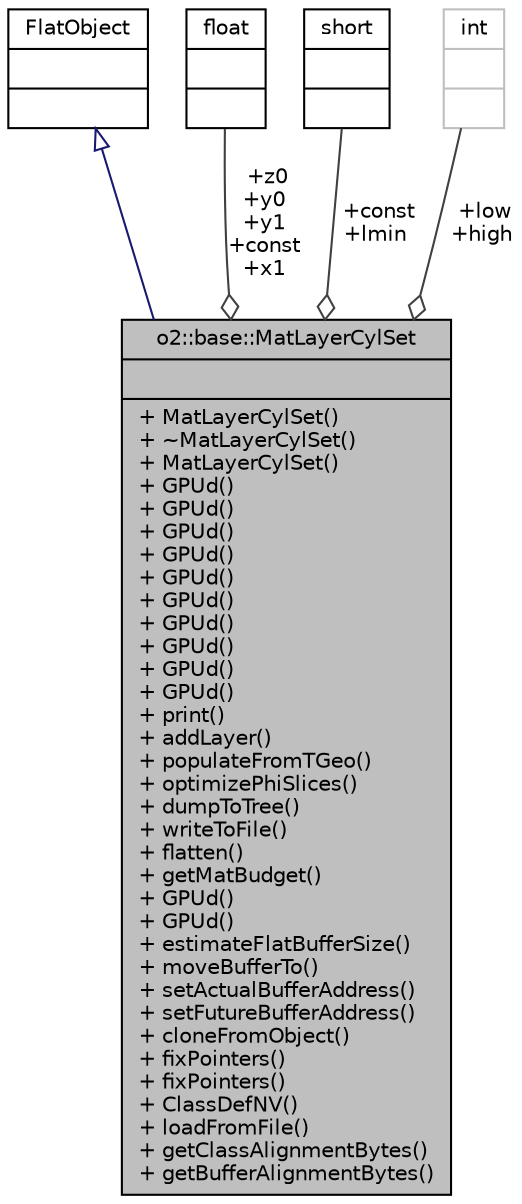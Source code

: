 digraph "o2::base::MatLayerCylSet"
{
 // INTERACTIVE_SVG=YES
  bgcolor="transparent";
  edge [fontname="Helvetica",fontsize="10",labelfontname="Helvetica",labelfontsize="10"];
  node [fontname="Helvetica",fontsize="10",shape=record];
  Node1 [label="{o2::base::MatLayerCylSet\n||+ MatLayerCylSet()\l+ ~MatLayerCylSet()\l+ MatLayerCylSet()\l+ GPUd()\l+ GPUd()\l+ GPUd()\l+ GPUd()\l+ GPUd()\l+ GPUd()\l+ GPUd()\l+ GPUd()\l+ GPUd()\l+ GPUd()\l+ print()\l+ addLayer()\l+ populateFromTGeo()\l+ optimizePhiSlices()\l+ dumpToTree()\l+ writeToFile()\l+ flatten()\l+ getMatBudget()\l+ GPUd()\l+ GPUd()\l+ estimateFlatBufferSize()\l+ moveBufferTo()\l+ setActualBufferAddress()\l+ setFutureBufferAddress()\l+ cloneFromObject()\l+ fixPointers()\l+ fixPointers()\l+ ClassDefNV()\l+ loadFromFile()\l+ getClassAlignmentBytes()\l+ getBufferAlignmentBytes()\l}",height=0.2,width=0.4,color="black", fillcolor="grey75", style="filled", fontcolor="black"];
  Node2 -> Node1 [dir="back",color="midnightblue",fontsize="10",style="solid",arrowtail="onormal",fontname="Helvetica"];
  Node2 [label="{FlatObject\n||}",height=0.2,width=0.4,color="black",URL="$d8/db1/classo2_1_1gpu_1_1FlatObject.html"];
  Node3 -> Node1 [color="grey25",fontsize="10",style="solid",label=" +z0\n+y0\n+y1\n+const\n+x1" ,arrowhead="odiamond",fontname="Helvetica"];
  Node3 [label="{float\n||}",height=0.2,width=0.4,color="black",URL="$d4/dc3/classfloat.html"];
  Node4 -> Node1 [color="grey25",fontsize="10",style="solid",label=" +const\n+lmin" ,arrowhead="odiamond",fontname="Helvetica"];
  Node4 [label="{short\n||}",height=0.2,width=0.4,color="black",URL="$dc/d10/classshort.html"];
  Node5 -> Node1 [color="grey25",fontsize="10",style="solid",label=" +low\n+high" ,arrowhead="odiamond",fontname="Helvetica"];
  Node5 [label="{int\n||}",height=0.2,width=0.4,color="grey75"];
}
